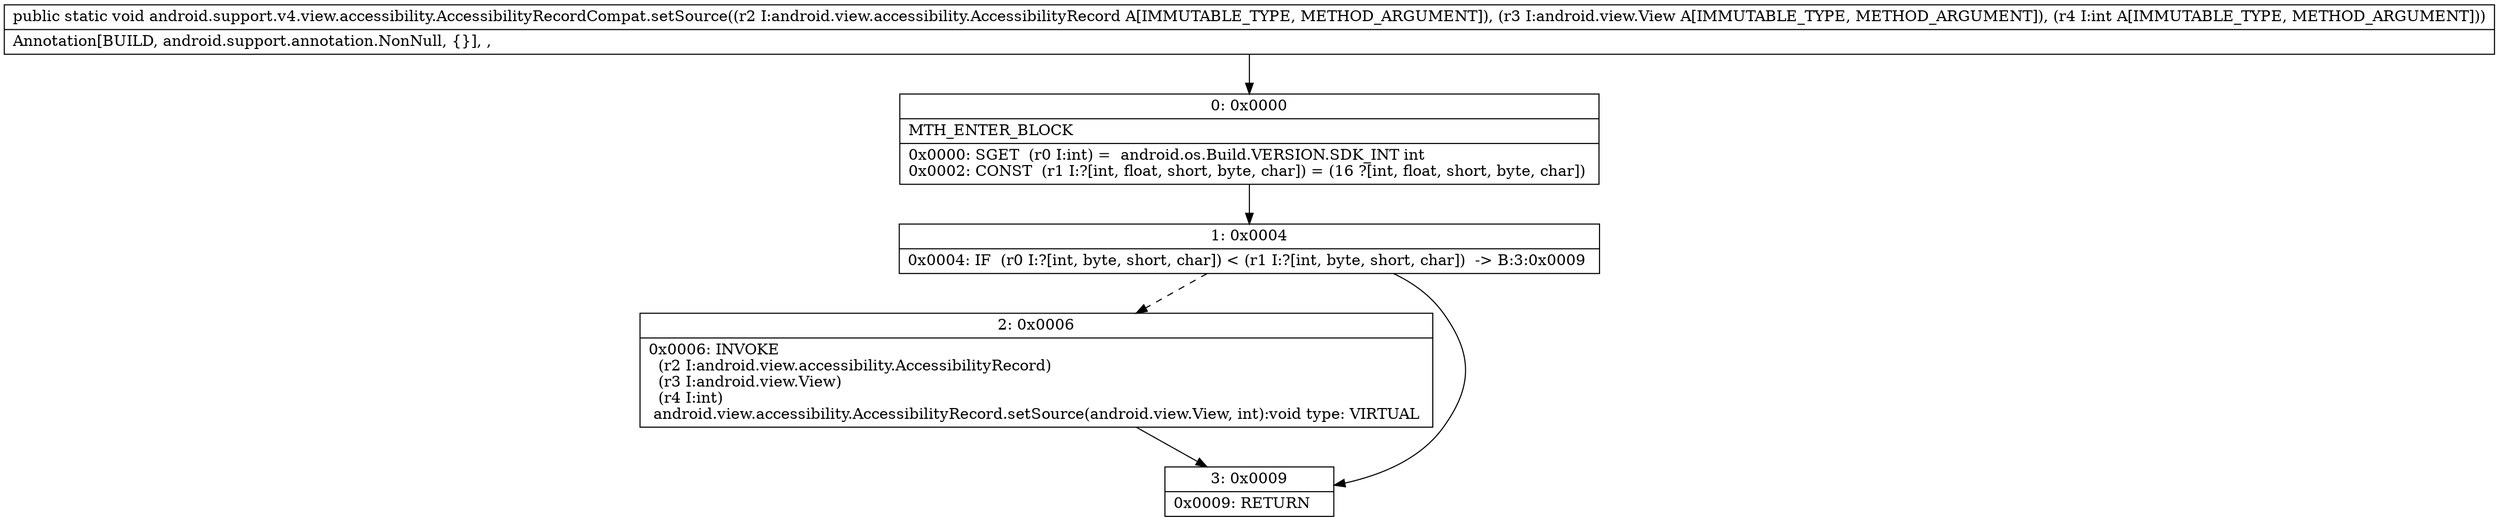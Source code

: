 digraph "CFG forandroid.support.v4.view.accessibility.AccessibilityRecordCompat.setSource(Landroid\/view\/accessibility\/AccessibilityRecord;Landroid\/view\/View;I)V" {
Node_0 [shape=record,label="{0\:\ 0x0000|MTH_ENTER_BLOCK\l|0x0000: SGET  (r0 I:int) =  android.os.Build.VERSION.SDK_INT int \l0x0002: CONST  (r1 I:?[int, float, short, byte, char]) = (16 ?[int, float, short, byte, char]) \l}"];
Node_1 [shape=record,label="{1\:\ 0x0004|0x0004: IF  (r0 I:?[int, byte, short, char]) \< (r1 I:?[int, byte, short, char])  \-\> B:3:0x0009 \l}"];
Node_2 [shape=record,label="{2\:\ 0x0006|0x0006: INVOKE  \l  (r2 I:android.view.accessibility.AccessibilityRecord)\l  (r3 I:android.view.View)\l  (r4 I:int)\l android.view.accessibility.AccessibilityRecord.setSource(android.view.View, int):void type: VIRTUAL \l}"];
Node_3 [shape=record,label="{3\:\ 0x0009|0x0009: RETURN   \l}"];
MethodNode[shape=record,label="{public static void android.support.v4.view.accessibility.AccessibilityRecordCompat.setSource((r2 I:android.view.accessibility.AccessibilityRecord A[IMMUTABLE_TYPE, METHOD_ARGUMENT]), (r3 I:android.view.View A[IMMUTABLE_TYPE, METHOD_ARGUMENT]), (r4 I:int A[IMMUTABLE_TYPE, METHOD_ARGUMENT]))  | Annotation[BUILD, android.support.annotation.NonNull, \{\}], , \l}"];
MethodNode -> Node_0;
Node_0 -> Node_1;
Node_1 -> Node_2[style=dashed];
Node_1 -> Node_3;
Node_2 -> Node_3;
}

